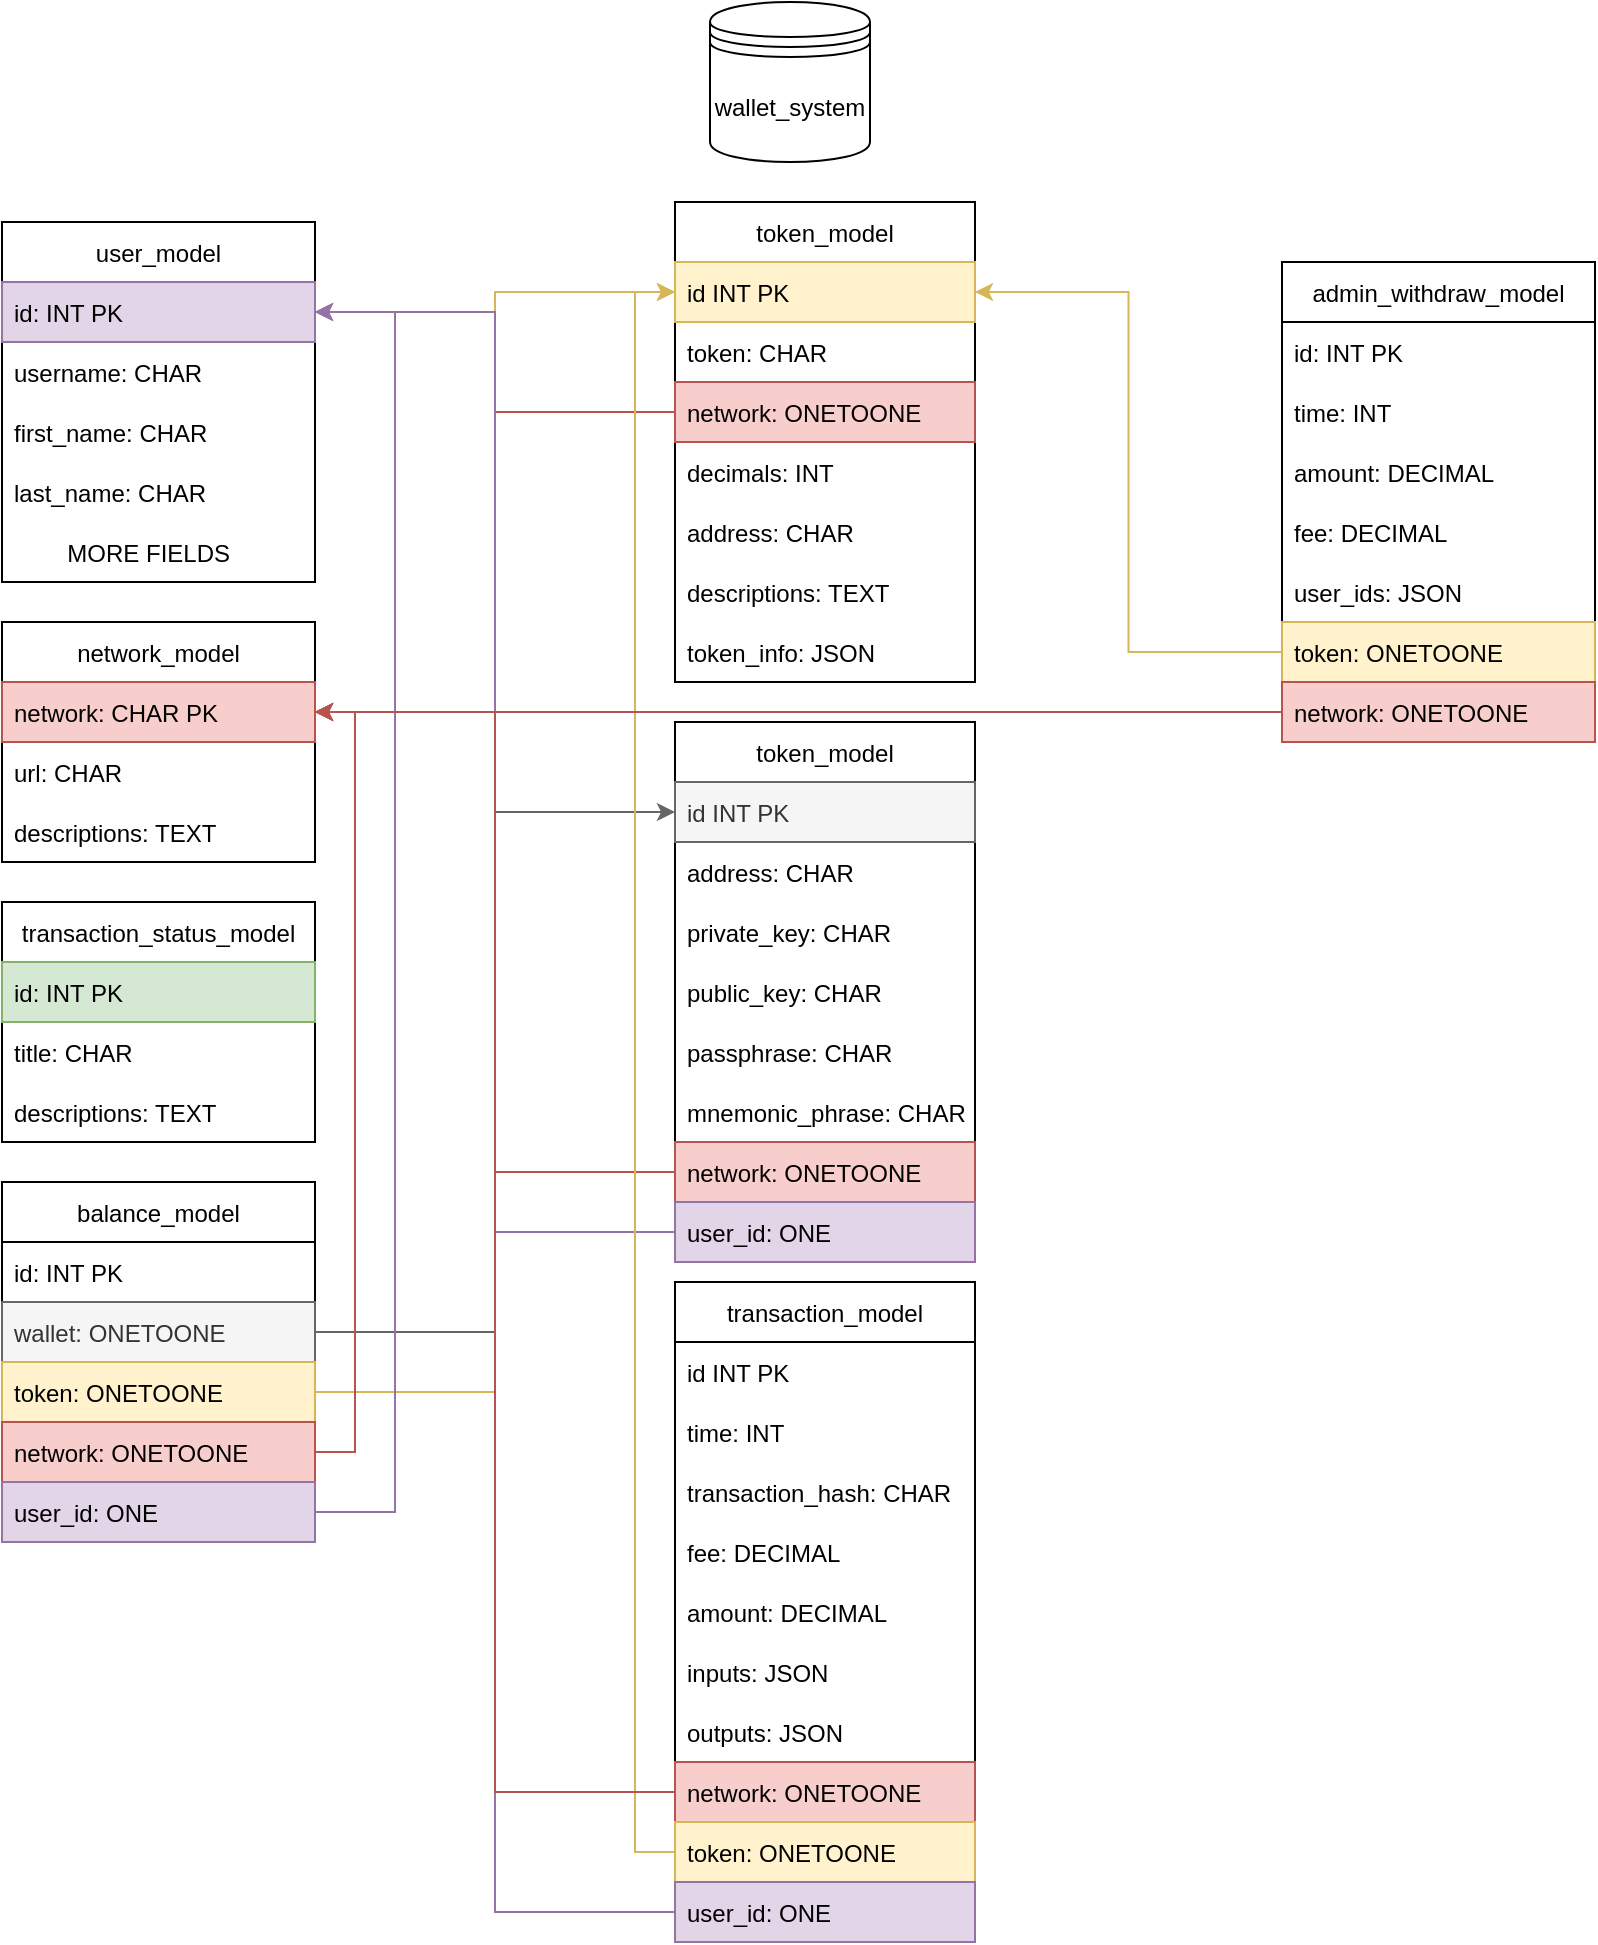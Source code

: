 <mxfile version="18.1.3" type="github">
  <diagram id="KgAGAcBBAxpBad_a0bg3" name="Database">
    <mxGraphModel dx="1422" dy="762" grid="1" gridSize="10" guides="1" tooltips="1" connect="1" arrows="1" fold="1" page="1" pageScale="1" pageWidth="827" pageHeight="1169" math="0" shadow="0">
      <root>
        <mxCell id="0" />
        <mxCell id="1" parent="0" />
        <mxCell id="wrY-g1YtcL3_QzCpNkvP-1" value="network_model" style="swimlane;fontStyle=0;childLayout=stackLayout;horizontal=1;startSize=30;horizontalStack=0;resizeParent=1;resizeParentMax=0;resizeLast=0;collapsible=1;marginBottom=0;" vertex="1" parent="1">
          <mxGeometry x="20" y="330" width="156.5" height="120" as="geometry" />
        </mxCell>
        <mxCell id="wrY-g1YtcL3_QzCpNkvP-2" value="network: CHAR PK" style="text;strokeColor=#b85450;fillColor=#f8cecc;align=left;verticalAlign=middle;spacingLeft=4;spacingRight=4;overflow=hidden;points=[[0,0.5],[1,0.5]];portConstraint=eastwest;rotatable=0;" vertex="1" parent="wrY-g1YtcL3_QzCpNkvP-1">
          <mxGeometry y="30" width="156.5" height="30" as="geometry" />
        </mxCell>
        <mxCell id="wrY-g1YtcL3_QzCpNkvP-4" value="url: CHAR" style="text;strokeColor=none;fillColor=none;align=left;verticalAlign=middle;spacingLeft=4;spacingRight=4;overflow=hidden;points=[[0,0.5],[1,0.5]];portConstraint=eastwest;rotatable=0;" vertex="1" parent="wrY-g1YtcL3_QzCpNkvP-1">
          <mxGeometry y="60" width="156.5" height="30" as="geometry" />
        </mxCell>
        <mxCell id="wrY-g1YtcL3_QzCpNkvP-6" value="descriptions: TEXT" style="text;strokeColor=none;fillColor=none;align=left;verticalAlign=middle;spacingLeft=4;spacingRight=4;overflow=hidden;points=[[0,0.5],[1,0.5]];portConstraint=eastwest;rotatable=0;" vertex="1" parent="wrY-g1YtcL3_QzCpNkvP-1">
          <mxGeometry y="90" width="156.5" height="30" as="geometry" />
        </mxCell>
        <mxCell id="wrY-g1YtcL3_QzCpNkvP-5" value="wallet_system" style="shape=datastore;whiteSpace=wrap;html=1;" vertex="1" parent="1">
          <mxGeometry x="374" y="20" width="80" height="80" as="geometry" />
        </mxCell>
        <mxCell id="wrY-g1YtcL3_QzCpNkvP-7" value="token_model" style="swimlane;fontStyle=0;childLayout=stackLayout;horizontal=1;startSize=30;horizontalStack=0;resizeParent=1;resizeParentMax=0;resizeLast=0;collapsible=1;marginBottom=0;" vertex="1" parent="1">
          <mxGeometry x="356.5" y="120" width="150" height="240" as="geometry" />
        </mxCell>
        <mxCell id="wrY-g1YtcL3_QzCpNkvP-9" value="id INT PK" style="text;strokeColor=#d6b656;fillColor=#fff2cc;align=left;verticalAlign=middle;spacingLeft=4;spacingRight=4;overflow=hidden;points=[[0,0.5],[1,0.5]];portConstraint=eastwest;rotatable=0;" vertex="1" parent="wrY-g1YtcL3_QzCpNkvP-7">
          <mxGeometry y="30" width="150" height="30" as="geometry" />
        </mxCell>
        <mxCell id="wrY-g1YtcL3_QzCpNkvP-10" value="token: CHAR" style="text;strokeColor=none;fillColor=none;align=left;verticalAlign=middle;spacingLeft=4;spacingRight=4;overflow=hidden;points=[[0,0.5],[1,0.5]];portConstraint=eastwest;rotatable=0;" vertex="1" parent="wrY-g1YtcL3_QzCpNkvP-7">
          <mxGeometry y="60" width="150" height="30" as="geometry" />
        </mxCell>
        <mxCell id="wrY-g1YtcL3_QzCpNkvP-13" value="network: ONETOONE" style="text;strokeColor=#b85450;fillColor=#f8cecc;align=left;verticalAlign=middle;spacingLeft=4;spacingRight=4;overflow=hidden;points=[[0,0.5],[1,0.5]];portConstraint=eastwest;rotatable=0;" vertex="1" parent="wrY-g1YtcL3_QzCpNkvP-7">
          <mxGeometry y="90" width="150" height="30" as="geometry" />
        </mxCell>
        <mxCell id="wrY-g1YtcL3_QzCpNkvP-15" value="decimals: INT" style="text;strokeColor=none;fillColor=none;align=left;verticalAlign=middle;spacingLeft=4;spacingRight=4;overflow=hidden;points=[[0,0.5],[1,0.5]];portConstraint=eastwest;rotatable=0;" vertex="1" parent="wrY-g1YtcL3_QzCpNkvP-7">
          <mxGeometry y="120" width="150" height="30" as="geometry" />
        </mxCell>
        <mxCell id="wrY-g1YtcL3_QzCpNkvP-16" value="address: CHAR" style="text;strokeColor=none;fillColor=none;align=left;verticalAlign=middle;spacingLeft=4;spacingRight=4;overflow=hidden;points=[[0,0.5],[1,0.5]];portConstraint=eastwest;rotatable=0;" vertex="1" parent="wrY-g1YtcL3_QzCpNkvP-7">
          <mxGeometry y="150" width="150" height="30" as="geometry" />
        </mxCell>
        <mxCell id="wrY-g1YtcL3_QzCpNkvP-18" value="descriptions: TEXT" style="text;strokeColor=none;fillColor=none;align=left;verticalAlign=middle;spacingLeft=4;spacingRight=4;overflow=hidden;points=[[0,0.5],[1,0.5]];portConstraint=eastwest;rotatable=0;" vertex="1" parent="wrY-g1YtcL3_QzCpNkvP-7">
          <mxGeometry y="180" width="150" height="30" as="geometry" />
        </mxCell>
        <mxCell id="wrY-g1YtcL3_QzCpNkvP-17" value="token_info: JSON" style="text;strokeColor=none;fillColor=none;align=left;verticalAlign=middle;spacingLeft=4;spacingRight=4;overflow=hidden;points=[[0,0.5],[1,0.5]];portConstraint=eastwest;rotatable=0;" vertex="1" parent="wrY-g1YtcL3_QzCpNkvP-7">
          <mxGeometry y="210" width="150" height="30" as="geometry" />
        </mxCell>
        <mxCell id="wrY-g1YtcL3_QzCpNkvP-14" style="edgeStyle=orthogonalEdgeStyle;rounded=0;orthogonalLoop=1;jettySize=auto;html=1;exitX=0;exitY=0.5;exitDx=0;exitDy=0;entryX=1;entryY=0.5;entryDx=0;entryDy=0;fillColor=#f8cecc;strokeColor=#b85450;" edge="1" parent="1" source="wrY-g1YtcL3_QzCpNkvP-13" target="wrY-g1YtcL3_QzCpNkvP-2">
          <mxGeometry relative="1" as="geometry" />
        </mxCell>
        <mxCell id="wrY-g1YtcL3_QzCpNkvP-28" value="transaction_status_model" style="swimlane;fontStyle=0;childLayout=stackLayout;horizontal=1;startSize=30;horizontalStack=0;resizeParent=1;resizeParentMax=0;resizeLast=0;collapsible=1;marginBottom=0;" vertex="1" parent="1">
          <mxGeometry x="20" y="470" width="156.5" height="120" as="geometry" />
        </mxCell>
        <mxCell id="wrY-g1YtcL3_QzCpNkvP-30" value="id: INT PK" style="text;strokeColor=#82b366;fillColor=#d5e8d4;align=left;verticalAlign=middle;spacingLeft=4;spacingRight=4;overflow=hidden;points=[[0,0.5],[1,0.5]];portConstraint=eastwest;rotatable=0;" vertex="1" parent="wrY-g1YtcL3_QzCpNkvP-28">
          <mxGeometry y="30" width="156.5" height="30" as="geometry" />
        </mxCell>
        <mxCell id="wrY-g1YtcL3_QzCpNkvP-32" value="title: CHAR" style="text;strokeColor=none;fillColor=none;align=left;verticalAlign=middle;spacingLeft=4;spacingRight=4;overflow=hidden;points=[[0,0.5],[1,0.5]];portConstraint=eastwest;rotatable=0;" vertex="1" parent="wrY-g1YtcL3_QzCpNkvP-28">
          <mxGeometry y="60" width="156.5" height="30" as="geometry" />
        </mxCell>
        <mxCell id="wrY-g1YtcL3_QzCpNkvP-34" value="descriptions: TEXT" style="text;strokeColor=none;fillColor=none;align=left;verticalAlign=middle;spacingLeft=4;spacingRight=4;overflow=hidden;points=[[0,0.5],[1,0.5]];portConstraint=eastwest;rotatable=0;" vertex="1" parent="wrY-g1YtcL3_QzCpNkvP-28">
          <mxGeometry y="90" width="156.5" height="30" as="geometry" />
        </mxCell>
        <mxCell id="wrY-g1YtcL3_QzCpNkvP-41" value="user_model" style="swimlane;fontStyle=0;childLayout=stackLayout;horizontal=1;startSize=30;horizontalStack=0;resizeParent=1;resizeParentMax=0;resizeLast=0;collapsible=1;marginBottom=0;" vertex="1" parent="1">
          <mxGeometry x="20" y="130" width="156.5" height="180" as="geometry" />
        </mxCell>
        <mxCell id="wrY-g1YtcL3_QzCpNkvP-42" value="id: INT PK" style="text;strokeColor=#9673a6;fillColor=#e1d5e7;align=left;verticalAlign=middle;spacingLeft=4;spacingRight=4;overflow=hidden;points=[[0,0.5],[1,0.5]];portConstraint=eastwest;rotatable=0;" vertex="1" parent="wrY-g1YtcL3_QzCpNkvP-41">
          <mxGeometry y="30" width="156.5" height="30" as="geometry" />
        </mxCell>
        <mxCell id="wrY-g1YtcL3_QzCpNkvP-44" value="username: CHAR" style="text;strokeColor=none;fillColor=none;align=left;verticalAlign=middle;spacingLeft=4;spacingRight=4;overflow=hidden;points=[[0,0.5],[1,0.5]];portConstraint=eastwest;rotatable=0;" vertex="1" parent="wrY-g1YtcL3_QzCpNkvP-41">
          <mxGeometry y="60" width="156.5" height="30" as="geometry" />
        </mxCell>
        <mxCell id="wrY-g1YtcL3_QzCpNkvP-46" value="first_name: CHAR" style="text;strokeColor=none;fillColor=none;align=left;verticalAlign=middle;spacingLeft=4;spacingRight=4;overflow=hidden;points=[[0,0.5],[1,0.5]];portConstraint=eastwest;rotatable=0;" vertex="1" parent="wrY-g1YtcL3_QzCpNkvP-41">
          <mxGeometry y="90" width="156.5" height="30" as="geometry" />
        </mxCell>
        <mxCell id="wrY-g1YtcL3_QzCpNkvP-45" value="last_name: CHAR" style="text;strokeColor=none;fillColor=none;align=left;verticalAlign=middle;spacingLeft=4;spacingRight=4;overflow=hidden;points=[[0,0.5],[1,0.5]];portConstraint=eastwest;rotatable=0;" vertex="1" parent="wrY-g1YtcL3_QzCpNkvP-41">
          <mxGeometry y="120" width="156.5" height="30" as="geometry" />
        </mxCell>
        <mxCell id="wrY-g1YtcL3_QzCpNkvP-47" value="        MORE FIELDS" style="text;strokeColor=none;fillColor=none;align=left;verticalAlign=middle;spacingLeft=4;spacingRight=4;overflow=hidden;points=[[0,0.5],[1,0.5]];portConstraint=eastwest;rotatable=0;" vertex="1" parent="wrY-g1YtcL3_QzCpNkvP-41">
          <mxGeometry y="150" width="156.5" height="30" as="geometry" />
        </mxCell>
        <mxCell id="wrY-g1YtcL3_QzCpNkvP-50" value="token_model" style="swimlane;fontStyle=0;childLayout=stackLayout;horizontal=1;startSize=30;horizontalStack=0;resizeParent=1;resizeParentMax=0;resizeLast=0;collapsible=1;marginBottom=0;" vertex="1" parent="1">
          <mxGeometry x="356.5" y="380" width="150" height="270" as="geometry" />
        </mxCell>
        <mxCell id="wrY-g1YtcL3_QzCpNkvP-51" value="id INT PK" style="text;align=left;verticalAlign=middle;spacingLeft=4;spacingRight=4;overflow=hidden;points=[[0,0.5],[1,0.5]];portConstraint=eastwest;rotatable=0;fillColor=#f5f5f5;fontColor=#333333;strokeColor=#666666;" vertex="1" parent="wrY-g1YtcL3_QzCpNkvP-50">
          <mxGeometry y="30" width="150" height="30" as="geometry" />
        </mxCell>
        <mxCell id="wrY-g1YtcL3_QzCpNkvP-52" value="address: CHAR" style="text;strokeColor=none;fillColor=none;align=left;verticalAlign=middle;spacingLeft=4;spacingRight=4;overflow=hidden;points=[[0,0.5],[1,0.5]];portConstraint=eastwest;rotatable=0;" vertex="1" parent="wrY-g1YtcL3_QzCpNkvP-50">
          <mxGeometry y="60" width="150" height="30" as="geometry" />
        </mxCell>
        <mxCell id="wrY-g1YtcL3_QzCpNkvP-58" value="private_key: CHAR" style="text;strokeColor=none;fillColor=none;align=left;verticalAlign=middle;spacingLeft=4;spacingRight=4;overflow=hidden;points=[[0,0.5],[1,0.5]];portConstraint=eastwest;rotatable=0;" vertex="1" parent="wrY-g1YtcL3_QzCpNkvP-50">
          <mxGeometry y="90" width="150" height="30" as="geometry" />
        </mxCell>
        <mxCell id="wrY-g1YtcL3_QzCpNkvP-59" value="public_key: CHAR" style="text;strokeColor=none;fillColor=none;align=left;verticalAlign=middle;spacingLeft=4;spacingRight=4;overflow=hidden;points=[[0,0.5],[1,0.5]];portConstraint=eastwest;rotatable=0;" vertex="1" parent="wrY-g1YtcL3_QzCpNkvP-50">
          <mxGeometry y="120" width="150" height="30" as="geometry" />
        </mxCell>
        <mxCell id="wrY-g1YtcL3_QzCpNkvP-60" value="passphrase: CHAR" style="text;strokeColor=none;fillColor=none;align=left;verticalAlign=middle;spacingLeft=4;spacingRight=4;overflow=hidden;points=[[0,0.5],[1,0.5]];portConstraint=eastwest;rotatable=0;" vertex="1" parent="wrY-g1YtcL3_QzCpNkvP-50">
          <mxGeometry y="150" width="150" height="30" as="geometry" />
        </mxCell>
        <mxCell id="wrY-g1YtcL3_QzCpNkvP-61" value="mnemonic_phrase: CHAR" style="text;strokeColor=none;fillColor=none;align=left;verticalAlign=middle;spacingLeft=4;spacingRight=4;overflow=hidden;points=[[0,0.5],[1,0.5]];portConstraint=eastwest;rotatable=0;" vertex="1" parent="wrY-g1YtcL3_QzCpNkvP-50">
          <mxGeometry y="180" width="150" height="30" as="geometry" />
        </mxCell>
        <mxCell id="wrY-g1YtcL3_QzCpNkvP-53" value="network: ONETOONE" style="text;strokeColor=#b85450;fillColor=#f8cecc;align=left;verticalAlign=middle;spacingLeft=4;spacingRight=4;overflow=hidden;points=[[0,0.5],[1,0.5]];portConstraint=eastwest;rotatable=0;" vertex="1" parent="wrY-g1YtcL3_QzCpNkvP-50">
          <mxGeometry y="210" width="150" height="30" as="geometry" />
        </mxCell>
        <mxCell id="wrY-g1YtcL3_QzCpNkvP-57" value="user_id: ONE" style="text;strokeColor=#9673a6;fillColor=#e1d5e7;align=left;verticalAlign=middle;spacingLeft=4;spacingRight=4;overflow=hidden;points=[[0,0.5],[1,0.5]];portConstraint=eastwest;rotatable=0;" vertex="1" parent="wrY-g1YtcL3_QzCpNkvP-50">
          <mxGeometry y="240" width="150" height="30" as="geometry" />
        </mxCell>
        <mxCell id="wrY-g1YtcL3_QzCpNkvP-62" style="edgeStyle=orthogonalEdgeStyle;rounded=0;orthogonalLoop=1;jettySize=auto;html=1;exitX=0;exitY=0.5;exitDx=0;exitDy=0;entryX=1;entryY=0.5;entryDx=0;entryDy=0;fillColor=#e1d5e7;strokeColor=#9673a6;" edge="1" parent="1" source="wrY-g1YtcL3_QzCpNkvP-57" target="wrY-g1YtcL3_QzCpNkvP-42">
          <mxGeometry relative="1" as="geometry" />
        </mxCell>
        <mxCell id="wrY-g1YtcL3_QzCpNkvP-63" style="edgeStyle=orthogonalEdgeStyle;rounded=0;orthogonalLoop=1;jettySize=auto;html=1;exitX=0;exitY=0.5;exitDx=0;exitDy=0;entryX=1;entryY=0.5;entryDx=0;entryDy=0;fillColor=#f8cecc;strokeColor=#b85450;" edge="1" parent="1" source="wrY-g1YtcL3_QzCpNkvP-53" target="wrY-g1YtcL3_QzCpNkvP-2">
          <mxGeometry relative="1" as="geometry" />
        </mxCell>
        <mxCell id="wrY-g1YtcL3_QzCpNkvP-64" value="balance_model" style="swimlane;fontStyle=0;childLayout=stackLayout;horizontal=1;startSize=30;horizontalStack=0;resizeParent=1;resizeParentMax=0;resizeLast=0;collapsible=1;marginBottom=0;" vertex="1" parent="1">
          <mxGeometry x="20" y="610" width="156.5" height="180" as="geometry" />
        </mxCell>
        <mxCell id="wrY-g1YtcL3_QzCpNkvP-65" value="id: INT PK" style="text;align=left;verticalAlign=middle;spacingLeft=4;spacingRight=4;overflow=hidden;points=[[0,0.5],[1,0.5]];portConstraint=eastwest;rotatable=0;" vertex="1" parent="wrY-g1YtcL3_QzCpNkvP-64">
          <mxGeometry y="30" width="156.5" height="30" as="geometry" />
        </mxCell>
        <mxCell id="wrY-g1YtcL3_QzCpNkvP-66" value="wallet: ONETOONE" style="text;strokeColor=#666666;fillColor=#f5f5f5;align=left;verticalAlign=middle;spacingLeft=4;spacingRight=4;overflow=hidden;points=[[0,0.5],[1,0.5]];portConstraint=eastwest;rotatable=0;fontColor=#333333;" vertex="1" parent="wrY-g1YtcL3_QzCpNkvP-64">
          <mxGeometry y="60" width="156.5" height="30" as="geometry" />
        </mxCell>
        <mxCell id="wrY-g1YtcL3_QzCpNkvP-67" value="token: ONETOONE" style="text;strokeColor=#d6b656;fillColor=#fff2cc;align=left;verticalAlign=middle;spacingLeft=4;spacingRight=4;overflow=hidden;points=[[0,0.5],[1,0.5]];portConstraint=eastwest;rotatable=0;" vertex="1" parent="wrY-g1YtcL3_QzCpNkvP-64">
          <mxGeometry y="90" width="156.5" height="30" as="geometry" />
        </mxCell>
        <mxCell id="wrY-g1YtcL3_QzCpNkvP-70" value="network: ONETOONE" style="text;strokeColor=#b85450;fillColor=#f8cecc;align=left;verticalAlign=middle;spacingLeft=4;spacingRight=4;overflow=hidden;points=[[0,0.5],[1,0.5]];portConstraint=eastwest;rotatable=0;" vertex="1" parent="wrY-g1YtcL3_QzCpNkvP-64">
          <mxGeometry y="120" width="156.5" height="30" as="geometry" />
        </mxCell>
        <mxCell id="wrY-g1YtcL3_QzCpNkvP-72" value="user_id: ONE" style="text;strokeColor=#9673a6;fillColor=#e1d5e7;align=left;verticalAlign=middle;spacingLeft=4;spacingRight=4;overflow=hidden;points=[[0,0.5],[1,0.5]];portConstraint=eastwest;rotatable=0;" vertex="1" parent="wrY-g1YtcL3_QzCpNkvP-64">
          <mxGeometry y="150" width="156.5" height="30" as="geometry" />
        </mxCell>
        <mxCell id="wrY-g1YtcL3_QzCpNkvP-68" style="edgeStyle=orthogonalEdgeStyle;rounded=0;orthogonalLoop=1;jettySize=auto;html=1;exitX=1;exitY=0.5;exitDx=0;exitDy=0;entryX=0;entryY=0.5;entryDx=0;entryDy=0;fillColor=#f5f5f5;strokeColor=#666666;" edge="1" parent="1" source="wrY-g1YtcL3_QzCpNkvP-66" target="wrY-g1YtcL3_QzCpNkvP-51">
          <mxGeometry relative="1" as="geometry" />
        </mxCell>
        <mxCell id="wrY-g1YtcL3_QzCpNkvP-69" style="edgeStyle=orthogonalEdgeStyle;rounded=0;orthogonalLoop=1;jettySize=auto;html=1;exitX=1;exitY=0.5;exitDx=0;exitDy=0;entryX=0;entryY=0.5;entryDx=0;entryDy=0;fillColor=#fff2cc;strokeColor=#d6b656;" edge="1" parent="1" source="wrY-g1YtcL3_QzCpNkvP-67" target="wrY-g1YtcL3_QzCpNkvP-9">
          <mxGeometry relative="1" as="geometry" />
        </mxCell>
        <mxCell id="wrY-g1YtcL3_QzCpNkvP-71" style="edgeStyle=orthogonalEdgeStyle;rounded=0;orthogonalLoop=1;jettySize=auto;html=1;exitX=1;exitY=0.5;exitDx=0;exitDy=0;entryX=1;entryY=0.5;entryDx=0;entryDy=0;fillColor=#f8cecc;strokeColor=#b85450;" edge="1" parent="1" source="wrY-g1YtcL3_QzCpNkvP-70" target="wrY-g1YtcL3_QzCpNkvP-2">
          <mxGeometry relative="1" as="geometry" />
        </mxCell>
        <mxCell id="wrY-g1YtcL3_QzCpNkvP-73" style="edgeStyle=orthogonalEdgeStyle;rounded=0;orthogonalLoop=1;jettySize=auto;html=1;exitX=1;exitY=0.5;exitDx=0;exitDy=0;entryX=1;entryY=0.25;entryDx=0;entryDy=0;fillColor=#e1d5e7;strokeColor=#9673a6;" edge="1" parent="1" source="wrY-g1YtcL3_QzCpNkvP-72" target="wrY-g1YtcL3_QzCpNkvP-41">
          <mxGeometry relative="1" as="geometry">
            <Array as="points">
              <mxPoint x="216.5" y="775" />
              <mxPoint x="216.5" y="175" />
            </Array>
          </mxGeometry>
        </mxCell>
        <mxCell id="wrY-g1YtcL3_QzCpNkvP-74" value="transaction_model" style="swimlane;fontStyle=0;childLayout=stackLayout;horizontal=1;startSize=30;horizontalStack=0;resizeParent=1;resizeParentMax=0;resizeLast=0;collapsible=1;marginBottom=0;" vertex="1" parent="1">
          <mxGeometry x="356.5" y="660" width="150" height="330" as="geometry" />
        </mxCell>
        <mxCell id="wrY-g1YtcL3_QzCpNkvP-75" value="id INT PK" style="text;align=left;verticalAlign=middle;spacingLeft=4;spacingRight=4;overflow=hidden;points=[[0,0.5],[1,0.5]];portConstraint=eastwest;rotatable=0;" vertex="1" parent="wrY-g1YtcL3_QzCpNkvP-74">
          <mxGeometry y="30" width="150" height="30" as="geometry" />
        </mxCell>
        <mxCell id="wrY-g1YtcL3_QzCpNkvP-76" value="time: INT" style="text;strokeColor=none;fillColor=none;align=left;verticalAlign=middle;spacingLeft=4;spacingRight=4;overflow=hidden;points=[[0,0.5],[1,0.5]];portConstraint=eastwest;rotatable=0;" vertex="1" parent="wrY-g1YtcL3_QzCpNkvP-74">
          <mxGeometry y="60" width="150" height="30" as="geometry" />
        </mxCell>
        <mxCell id="wrY-g1YtcL3_QzCpNkvP-77" value="transaction_hash: CHAR" style="text;strokeColor=none;fillColor=none;align=left;verticalAlign=middle;spacingLeft=4;spacingRight=4;overflow=hidden;points=[[0,0.5],[1,0.5]];portConstraint=eastwest;rotatable=0;" vertex="1" parent="wrY-g1YtcL3_QzCpNkvP-74">
          <mxGeometry y="90" width="150" height="30" as="geometry" />
        </mxCell>
        <mxCell id="wrY-g1YtcL3_QzCpNkvP-78" value="fee: DECIMAL" style="text;strokeColor=none;fillColor=none;align=left;verticalAlign=middle;spacingLeft=4;spacingRight=4;overflow=hidden;points=[[0,0.5],[1,0.5]];portConstraint=eastwest;rotatable=0;" vertex="1" parent="wrY-g1YtcL3_QzCpNkvP-74">
          <mxGeometry y="120" width="150" height="30" as="geometry" />
        </mxCell>
        <mxCell id="wrY-g1YtcL3_QzCpNkvP-83" value="amount: DECIMAL" style="text;strokeColor=none;fillColor=none;align=left;verticalAlign=middle;spacingLeft=4;spacingRight=4;overflow=hidden;points=[[0,0.5],[1,0.5]];portConstraint=eastwest;rotatable=0;" vertex="1" parent="wrY-g1YtcL3_QzCpNkvP-74">
          <mxGeometry y="150" width="150" height="30" as="geometry" />
        </mxCell>
        <mxCell id="wrY-g1YtcL3_QzCpNkvP-79" value="inputs: JSON" style="text;strokeColor=none;fillColor=none;align=left;verticalAlign=middle;spacingLeft=4;spacingRight=4;overflow=hidden;points=[[0,0.5],[1,0.5]];portConstraint=eastwest;rotatable=0;" vertex="1" parent="wrY-g1YtcL3_QzCpNkvP-74">
          <mxGeometry y="180" width="150" height="30" as="geometry" />
        </mxCell>
        <mxCell id="wrY-g1YtcL3_QzCpNkvP-84" value="outputs: JSON" style="text;strokeColor=none;fillColor=none;align=left;verticalAlign=middle;spacingLeft=4;spacingRight=4;overflow=hidden;points=[[0,0.5],[1,0.5]];portConstraint=eastwest;rotatable=0;" vertex="1" parent="wrY-g1YtcL3_QzCpNkvP-74">
          <mxGeometry y="210" width="150" height="30" as="geometry" />
        </mxCell>
        <mxCell id="wrY-g1YtcL3_QzCpNkvP-81" value="network: ONETOONE" style="text;strokeColor=#b85450;fillColor=#f8cecc;align=left;verticalAlign=middle;spacingLeft=4;spacingRight=4;overflow=hidden;points=[[0,0.5],[1,0.5]];portConstraint=eastwest;rotatable=0;" vertex="1" parent="wrY-g1YtcL3_QzCpNkvP-74">
          <mxGeometry y="240" width="150" height="30" as="geometry" />
        </mxCell>
        <mxCell id="wrY-g1YtcL3_QzCpNkvP-85" value="token: ONETOONE" style="text;strokeColor=#d6b656;fillColor=#fff2cc;align=left;verticalAlign=middle;spacingLeft=4;spacingRight=4;overflow=hidden;points=[[0,0.5],[1,0.5]];portConstraint=eastwest;rotatable=0;" vertex="1" parent="wrY-g1YtcL3_QzCpNkvP-74">
          <mxGeometry y="270" width="150" height="30" as="geometry" />
        </mxCell>
        <mxCell id="wrY-g1YtcL3_QzCpNkvP-82" value="user_id: ONE" style="text;strokeColor=#9673a6;fillColor=#e1d5e7;align=left;verticalAlign=middle;spacingLeft=4;spacingRight=4;overflow=hidden;points=[[0,0.5],[1,0.5]];portConstraint=eastwest;rotatable=0;" vertex="1" parent="wrY-g1YtcL3_QzCpNkvP-74">
          <mxGeometry y="300" width="150" height="30" as="geometry" />
        </mxCell>
        <mxCell id="wrY-g1YtcL3_QzCpNkvP-88" style="edgeStyle=orthogonalEdgeStyle;rounded=0;orthogonalLoop=1;jettySize=auto;html=1;exitX=0;exitY=0.5;exitDx=0;exitDy=0;entryX=1;entryY=0.25;entryDx=0;entryDy=0;fillColor=#e1d5e7;strokeColor=#9673a6;" edge="1" parent="1" source="wrY-g1YtcL3_QzCpNkvP-82" target="wrY-g1YtcL3_QzCpNkvP-41">
          <mxGeometry relative="1" as="geometry" />
        </mxCell>
        <mxCell id="wrY-g1YtcL3_QzCpNkvP-90" style="edgeStyle=orthogonalEdgeStyle;rounded=0;orthogonalLoop=1;jettySize=auto;html=1;exitX=0;exitY=0.5;exitDx=0;exitDy=0;entryX=0;entryY=0.5;entryDx=0;entryDy=0;fillColor=#fff2cc;strokeColor=#d6b656;" edge="1" parent="1" source="wrY-g1YtcL3_QzCpNkvP-85" target="wrY-g1YtcL3_QzCpNkvP-9">
          <mxGeometry relative="1" as="geometry" />
        </mxCell>
        <mxCell id="wrY-g1YtcL3_QzCpNkvP-91" style="edgeStyle=orthogonalEdgeStyle;rounded=0;orthogonalLoop=1;jettySize=auto;html=1;exitX=0;exitY=0.5;exitDx=0;exitDy=0;entryX=1;entryY=0.5;entryDx=0;entryDy=0;fillColor=#f8cecc;strokeColor=#b85450;" edge="1" parent="1" source="wrY-g1YtcL3_QzCpNkvP-81" target="wrY-g1YtcL3_QzCpNkvP-2">
          <mxGeometry relative="1" as="geometry" />
        </mxCell>
        <mxCell id="wrY-g1YtcL3_QzCpNkvP-92" value="admin_withdraw_model" style="swimlane;fontStyle=0;childLayout=stackLayout;horizontal=1;startSize=30;horizontalStack=0;resizeParent=1;resizeParentMax=0;resizeLast=0;collapsible=1;marginBottom=0;" vertex="1" parent="1">
          <mxGeometry x="660" y="150" width="156.5" height="240" as="geometry" />
        </mxCell>
        <mxCell id="wrY-g1YtcL3_QzCpNkvP-94" value="id: INT PK" style="text;strokeColor=none;fillColor=none;align=left;verticalAlign=middle;spacingLeft=4;spacingRight=4;overflow=hidden;points=[[0,0.5],[1,0.5]];portConstraint=eastwest;rotatable=0;" vertex="1" parent="wrY-g1YtcL3_QzCpNkvP-92">
          <mxGeometry y="30" width="156.5" height="30" as="geometry" />
        </mxCell>
        <mxCell id="wrY-g1YtcL3_QzCpNkvP-95" value="time: INT" style="text;strokeColor=none;fillColor=none;align=left;verticalAlign=middle;spacingLeft=4;spacingRight=4;overflow=hidden;points=[[0,0.5],[1,0.5]];portConstraint=eastwest;rotatable=0;" vertex="1" parent="wrY-g1YtcL3_QzCpNkvP-92">
          <mxGeometry y="60" width="156.5" height="30" as="geometry" />
        </mxCell>
        <mxCell id="wrY-g1YtcL3_QzCpNkvP-98" value="amount: DECIMAL" style="text;strokeColor=none;fillColor=none;align=left;verticalAlign=middle;spacingLeft=4;spacingRight=4;overflow=hidden;points=[[0,0.5],[1,0.5]];portConstraint=eastwest;rotatable=0;" vertex="1" parent="wrY-g1YtcL3_QzCpNkvP-92">
          <mxGeometry y="90" width="156.5" height="30" as="geometry" />
        </mxCell>
        <mxCell id="wrY-g1YtcL3_QzCpNkvP-99" value="fee: DECIMAL" style="text;strokeColor=none;fillColor=none;align=left;verticalAlign=middle;spacingLeft=4;spacingRight=4;overflow=hidden;points=[[0,0.5],[1,0.5]];portConstraint=eastwest;rotatable=0;" vertex="1" parent="wrY-g1YtcL3_QzCpNkvP-92">
          <mxGeometry y="120" width="156.5" height="30" as="geometry" />
        </mxCell>
        <mxCell id="wrY-g1YtcL3_QzCpNkvP-103" value="user_ids: JSON" style="text;strokeColor=none;fillColor=none;align=left;verticalAlign=middle;spacingLeft=4;spacingRight=4;overflow=hidden;points=[[0,0.5],[1,0.5]];portConstraint=eastwest;rotatable=0;" vertex="1" parent="wrY-g1YtcL3_QzCpNkvP-92">
          <mxGeometry y="150" width="156.5" height="30" as="geometry" />
        </mxCell>
        <mxCell id="wrY-g1YtcL3_QzCpNkvP-100" value="token: ONETOONE" style="text;strokeColor=#d6b656;fillColor=#fff2cc;align=left;verticalAlign=middle;spacingLeft=4;spacingRight=4;overflow=hidden;points=[[0,0.5],[1,0.5]];portConstraint=eastwest;rotatable=0;" vertex="1" parent="wrY-g1YtcL3_QzCpNkvP-92">
          <mxGeometry y="180" width="156.5" height="30" as="geometry" />
        </mxCell>
        <mxCell id="wrY-g1YtcL3_QzCpNkvP-101" value="network: ONETOONE" style="text;strokeColor=#b85450;fillColor=#f8cecc;align=left;verticalAlign=middle;spacingLeft=4;spacingRight=4;overflow=hidden;points=[[0,0.5],[1,0.5]];portConstraint=eastwest;rotatable=0;" vertex="1" parent="wrY-g1YtcL3_QzCpNkvP-92">
          <mxGeometry y="210" width="156.5" height="30" as="geometry" />
        </mxCell>
        <mxCell id="wrY-g1YtcL3_QzCpNkvP-105" style="edgeStyle=orthogonalEdgeStyle;rounded=0;orthogonalLoop=1;jettySize=auto;html=1;exitX=0;exitY=0.5;exitDx=0;exitDy=0;entryX=1;entryY=0.5;entryDx=0;entryDy=0;fillColor=#fff2cc;strokeColor=#d6b656;" edge="1" parent="1" source="wrY-g1YtcL3_QzCpNkvP-100" target="wrY-g1YtcL3_QzCpNkvP-9">
          <mxGeometry relative="1" as="geometry" />
        </mxCell>
        <mxCell id="wrY-g1YtcL3_QzCpNkvP-106" style="edgeStyle=orthogonalEdgeStyle;rounded=0;orthogonalLoop=1;jettySize=auto;html=1;exitX=0;exitY=0.5;exitDx=0;exitDy=0;entryX=1;entryY=0.5;entryDx=0;entryDy=0;fillColor=#f8cecc;strokeColor=#b85450;" edge="1" parent="1" source="wrY-g1YtcL3_QzCpNkvP-101" target="wrY-g1YtcL3_QzCpNkvP-2">
          <mxGeometry relative="1" as="geometry">
            <Array as="points">
              <mxPoint x="650" y="375" />
            </Array>
          </mxGeometry>
        </mxCell>
      </root>
    </mxGraphModel>
  </diagram>
</mxfile>
